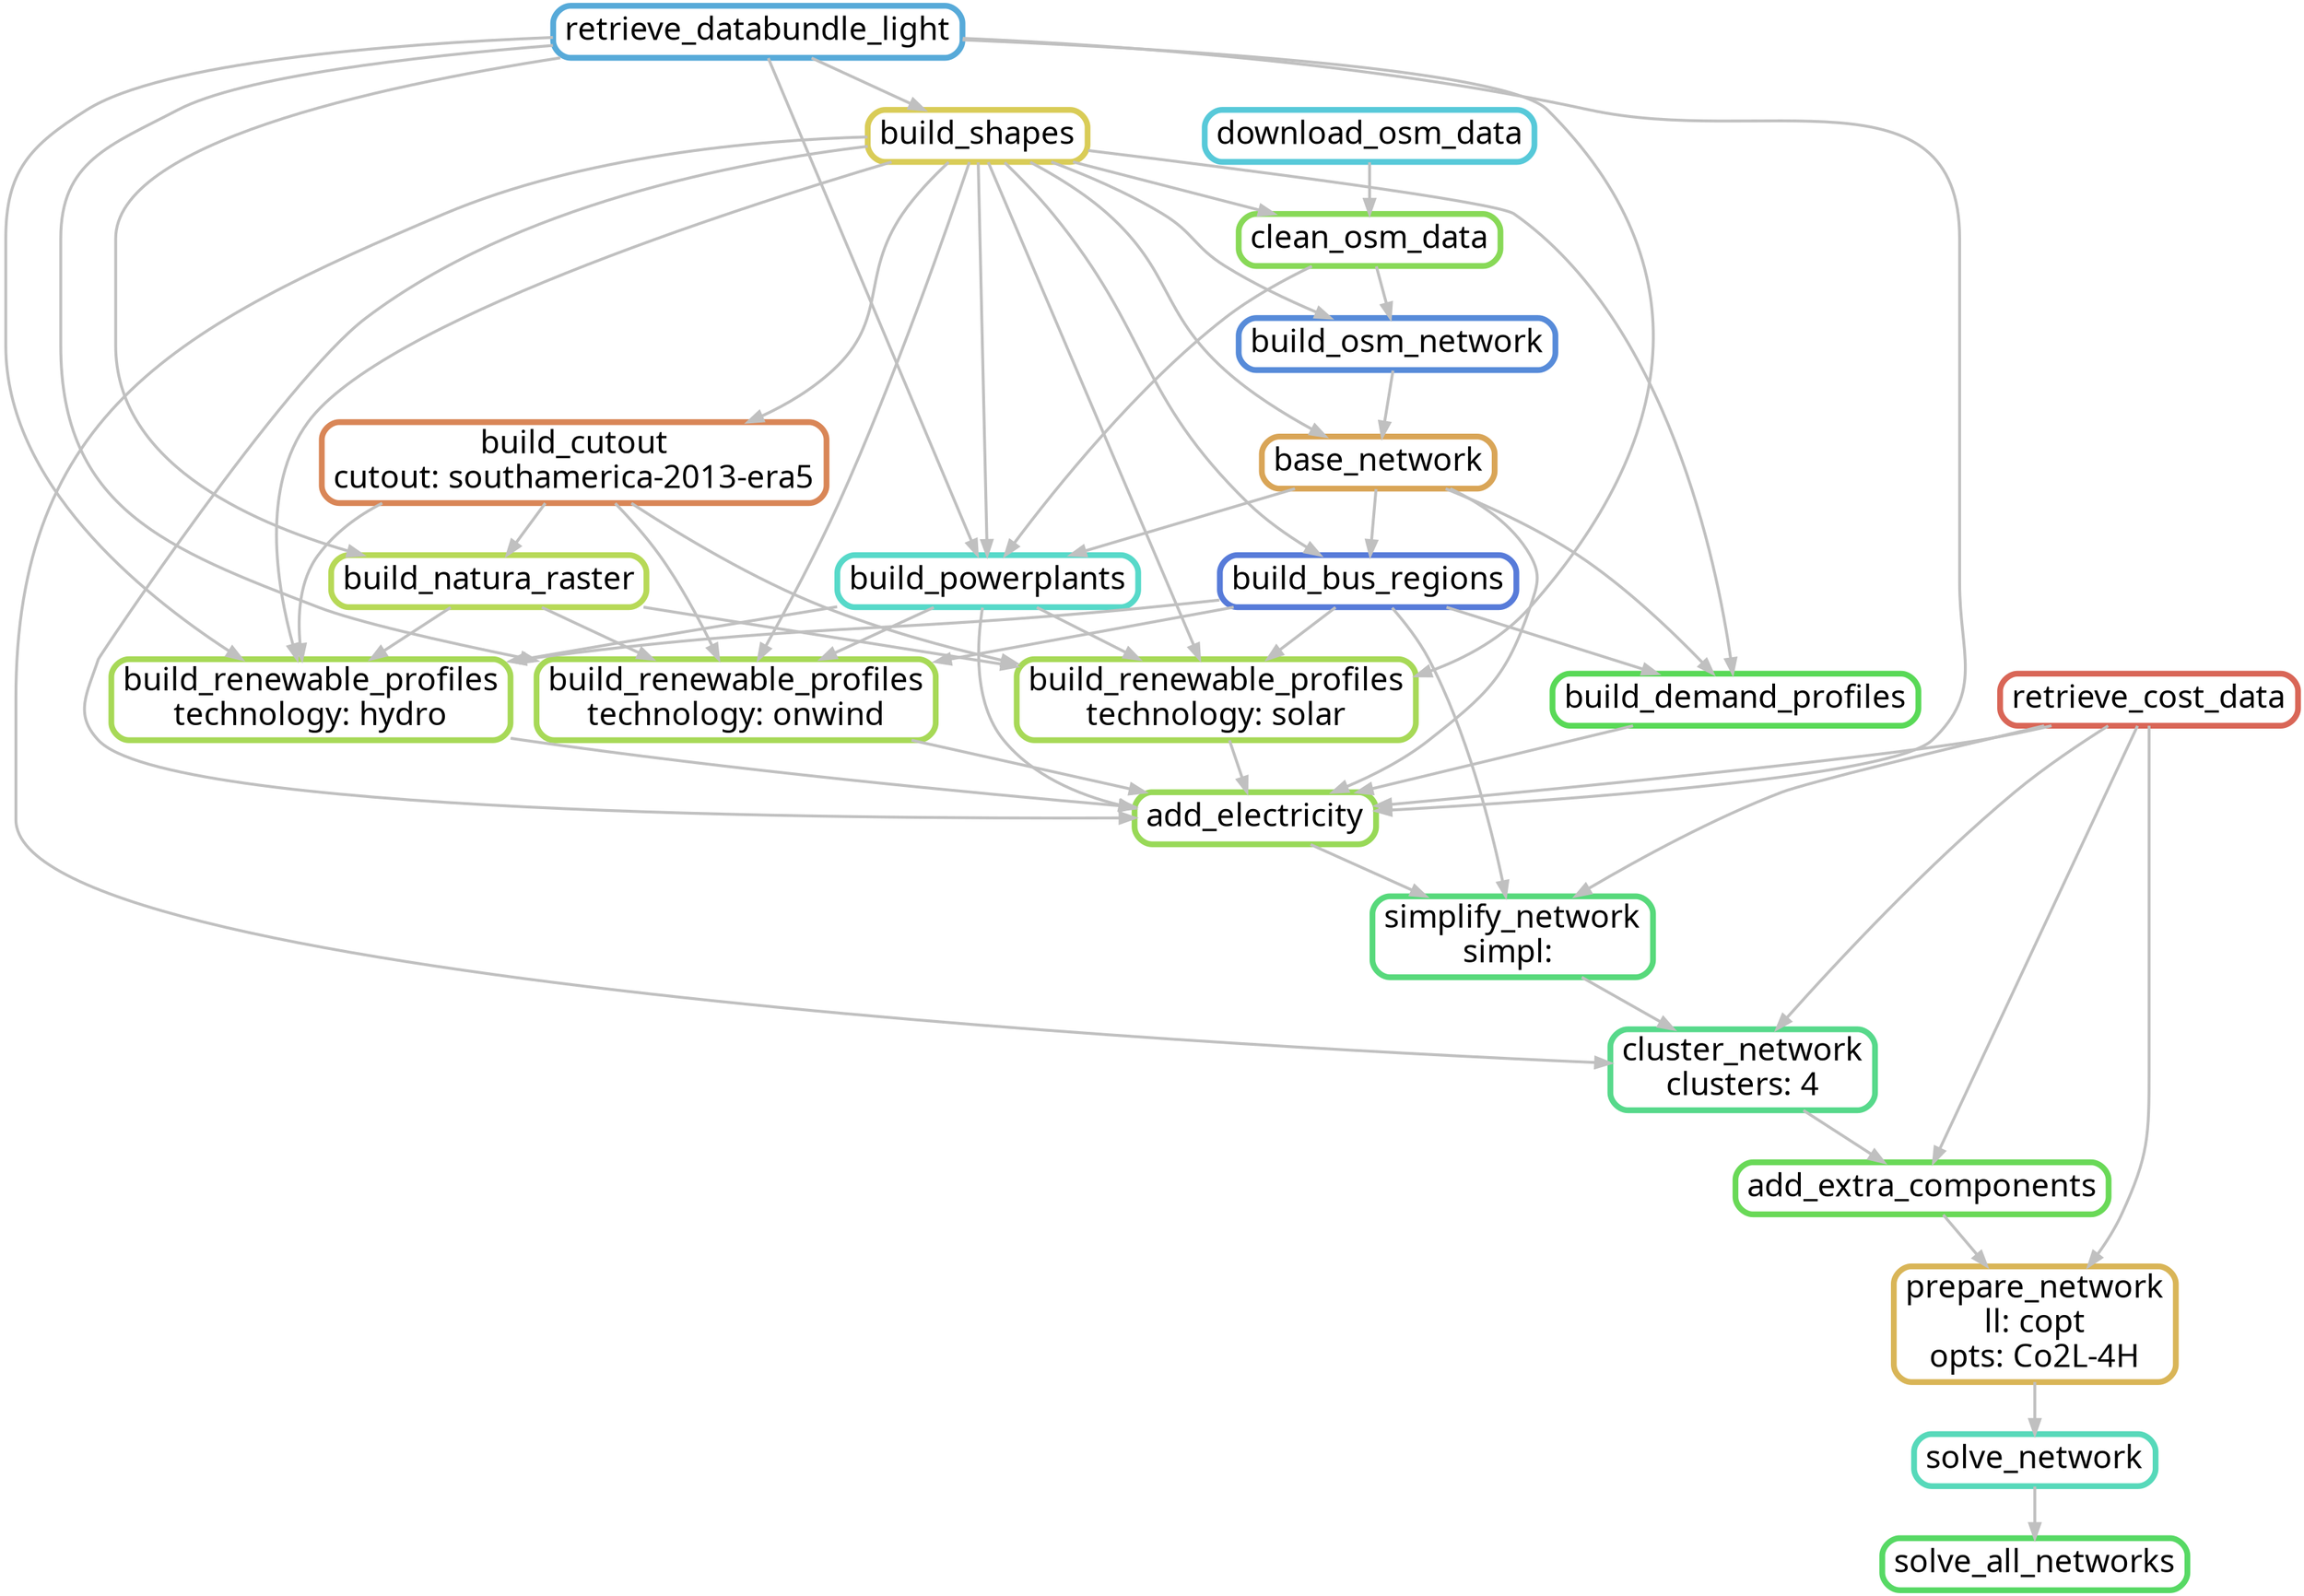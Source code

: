 digraph snakemake_dag {
    graph[bgcolor=white, margin=0];
    node[shape=box, style=rounded, fontname=sans,                 fontsize=22, penwidth=4];
    edge[penwidth=2, color=grey];
	0[label = "solve_all_networks", color = "0.35 0.6 0.85", style="rounded"];
	1[label = "solve_network", color = "0.46 0.6 0.85", style="rounded"];
	2[label = "prepare_network\nll: copt\nopts: Co2L-4H", color = "0.12 0.6 0.85", style="rounded"];
	3[label = "add_extra_components", color = "0.31 0.6 0.85", style="rounded"];
	4[label = "cluster_network\nclusters: 4", color = "0.40 0.6 0.85", style="rounded"];
	5[label = "simplify_network\nsimpl: ", color = "0.38 0.6 0.85", style="rounded"];
	6[label = "add_electricity", color = "0.25 0.6 0.85", style="rounded"];
	7[label = "build_renewable_profiles\ntechnology: onwind", color = "0.23 0.6 0.85", style="rounded"];
	8[label = "build_natura_raster", color = "0.21 0.6 0.85", style="rounded"];
	9[label = "retrieve_databundle_light", color = "0.56 0.6 0.85", style="rounded"];
	10[label = "build_cutout\ncutout: southamerica-2013-era5", color = "0.06 0.6 0.85", style="rounded"];
	11[label = "build_shapes", color = "0.15 0.6 0.85", style="rounded"];
	12[label = "build_powerplants", color = "0.48 0.6 0.85", style="rounded"];
	13[label = "base_network", color = "0.10 0.6 0.85", style="rounded"];
	14[label = "build_osm_network", color = "0.60 0.6 0.85", style="rounded"];
	15[label = "clean_osm_data", color = "0.27 0.6 0.85", style="rounded"];
	16[label = "download_osm_data", color = "0.52 0.6 0.85", style="rounded"];
	17[label = "build_bus_regions", color = "0.62 0.6 0.85", style="rounded"];
	18[label = "build_renewable_profiles\ntechnology: solar", color = "0.23 0.6 0.85", style="rounded"];
	19[label = "build_renewable_profiles\ntechnology: hydro", color = "0.23 0.6 0.85", style="rounded"];
	20[label = "retrieve_cost_data", color = "0.02 0.6 0.85", style="rounded"];
	21[label = "build_demand_profiles", color = "0.33 0.6 0.85", style="rounded"];
	1 -> 0
	2 -> 1
	3 -> 2
	20 -> 2
	4 -> 3
	20 -> 3
	5 -> 4
	11 -> 4
	20 -> 4
	6 -> 5
	20 -> 5
	17 -> 5
	7 -> 6
	18 -> 6
	19 -> 6
	13 -> 6
	20 -> 6
	12 -> 6
	11 -> 6
	9 -> 6
	21 -> 6
	8 -> 7
	9 -> 7
	11 -> 7
	12 -> 7
	17 -> 7
	10 -> 7
	9 -> 8
	10 -> 8
	11 -> 10
	9 -> 11
	13 -> 12
	9 -> 12
	15 -> 12
	11 -> 12
	14 -> 13
	11 -> 13
	15 -> 14
	11 -> 14
	16 -> 15
	11 -> 15
	11 -> 17
	13 -> 17
	8 -> 18
	9 -> 18
	11 -> 18
	12 -> 18
	17 -> 18
	10 -> 18
	8 -> 19
	9 -> 19
	11 -> 19
	12 -> 19
	17 -> 19
	10 -> 19
	13 -> 21
	17 -> 21
	11 -> 21
}            